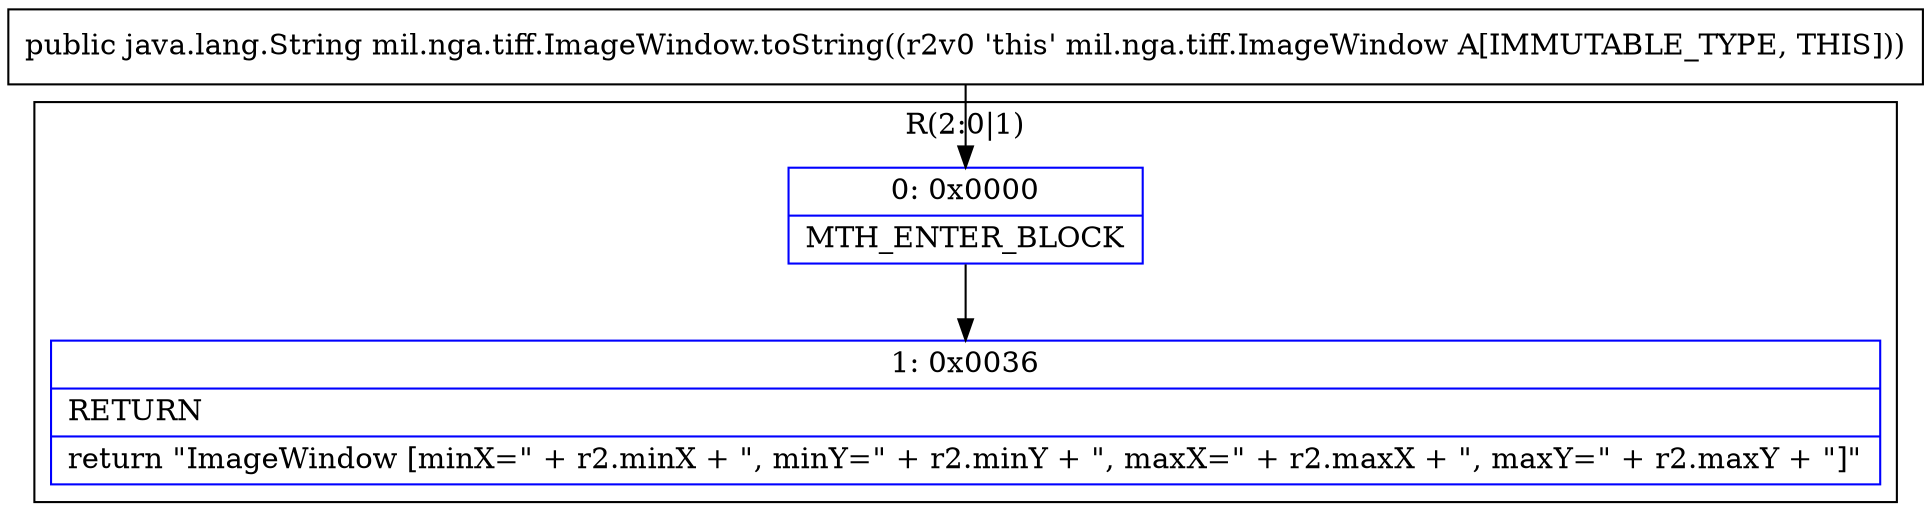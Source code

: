 digraph "CFG formil.nga.tiff.ImageWindow.toString()Ljava\/lang\/String;" {
subgraph cluster_Region_940707881 {
label = "R(2:0|1)";
node [shape=record,color=blue];
Node_0 [shape=record,label="{0\:\ 0x0000|MTH_ENTER_BLOCK\l}"];
Node_1 [shape=record,label="{1\:\ 0x0036|RETURN\l|return \"ImageWindow [minX=\" + r2.minX + \", minY=\" + r2.minY + \", maxX=\" + r2.maxX + \", maxY=\" + r2.maxY + \"]\"\l}"];
}
MethodNode[shape=record,label="{public java.lang.String mil.nga.tiff.ImageWindow.toString((r2v0 'this' mil.nga.tiff.ImageWindow A[IMMUTABLE_TYPE, THIS])) }"];
MethodNode -> Node_0;
Node_0 -> Node_1;
}


